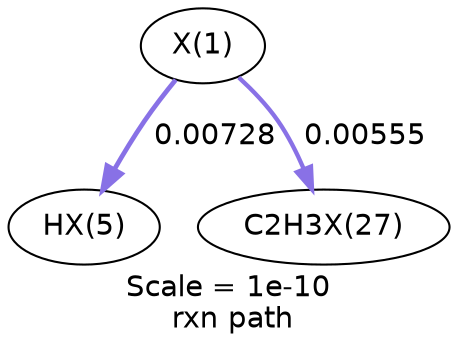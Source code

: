 digraph reaction_paths {
center=1;
s13 -> s14[fontname="Helvetica", style="setlinewidth(2.28)", arrowsize=1.14, color="0.7, 0.507, 0.9"
, label=" 0.00728"];
s13 -> s15[fontname="Helvetica", style="setlinewidth(2.08)", arrowsize=1.04, color="0.7, 0.506, 0.9"
, label=" 0.00555"];
s13 [ fontname="Helvetica", label="X(1)"];
s14 [ fontname="Helvetica", label="HX(5)"];
s15 [ fontname="Helvetica", label="C2H3X(27)"];
 label = "Scale = 1e-10\l rxn path";
 fontname = "Helvetica";
}
